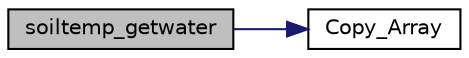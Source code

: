 digraph "soiltemp_getwater"
{
  edge [fontname="Helvetica",fontsize="10",labelfontname="Helvetica",labelfontsize="10"];
  node [fontname="Helvetica",fontsize="10",shape=record];
  rankdir="LR";
  Node1 [label="soiltemp_getwater",height=0.2,width=0.4,color="black", fillcolor="grey75", style="filled", fontcolor="black"];
  Node1 -> Node2 [color="midnightblue",fontsize="10",style="solid",fontname="Helvetica"];
  Node2 [label="Copy_Array",height=0.2,width=0.4,color="black", fillcolor="white", style="filled",URL="$fof__soi_8c.html#a25e86bb7dc96254b4039dc805fa55af6"];
}
